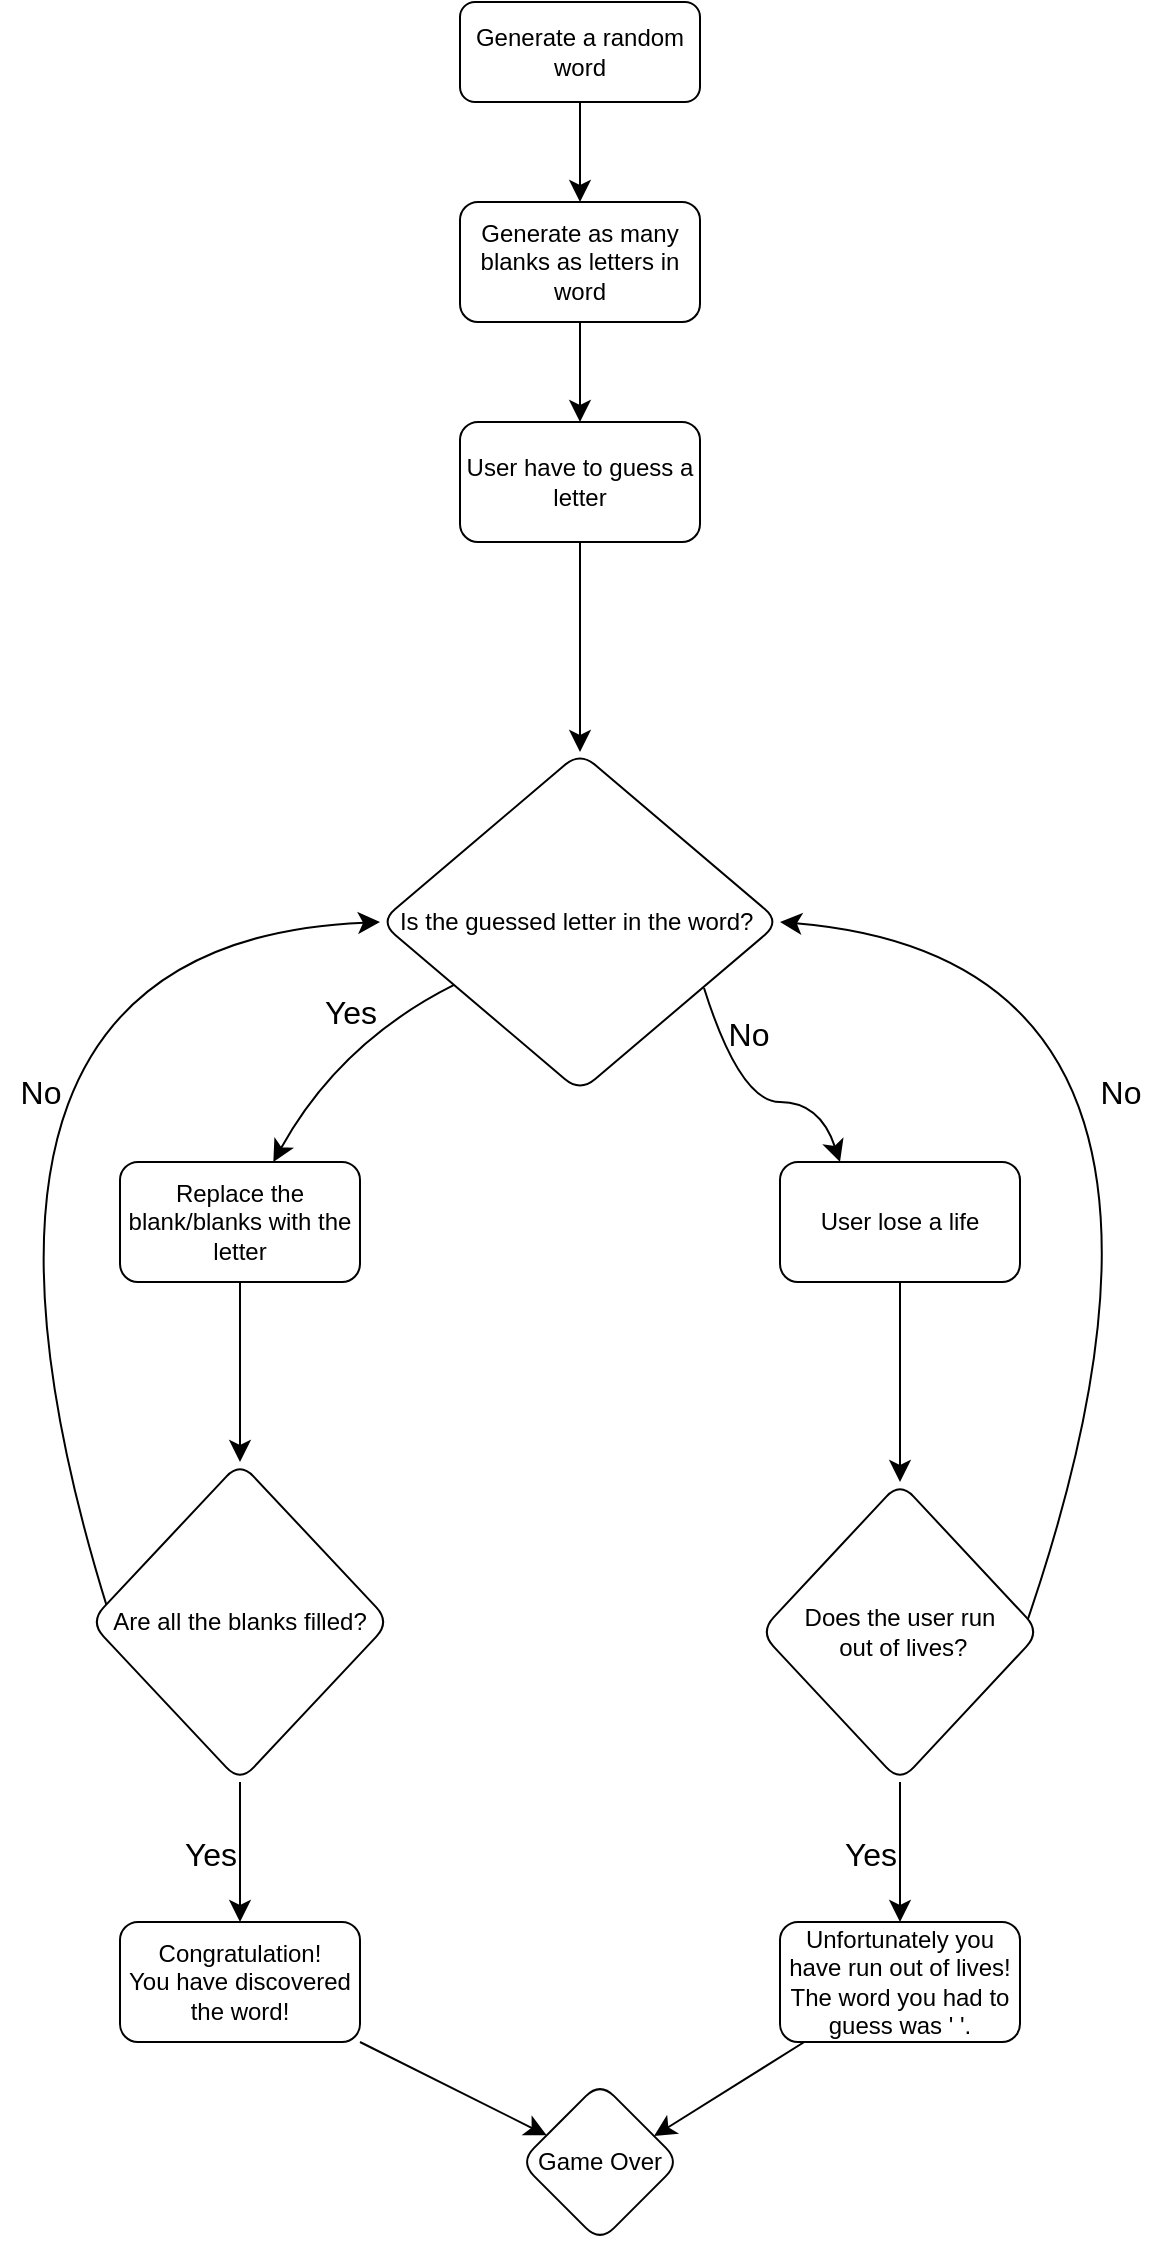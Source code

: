 <mxfile version="23.1.6" type="github">
  <diagram id="C5RBs43oDa-KdzZeNtuy" name="Page-1">
    <mxGraphModel dx="990" dy="502" grid="1" gridSize="10" guides="1" tooltips="1" connect="1" arrows="1" fold="1" page="1" pageScale="1" pageWidth="827" pageHeight="1169" math="0" shadow="0">
      <root>
        <mxCell id="WIyWlLk6GJQsqaUBKTNV-0" />
        <mxCell id="WIyWlLk6GJQsqaUBKTNV-1" parent="WIyWlLk6GJQsqaUBKTNV-0" />
        <mxCell id="s6uV9QeXuFk3Kz8Zfo_D-6" value="" style="edgeStyle=none;curved=1;rounded=0;orthogonalLoop=1;jettySize=auto;html=1;fontSize=12;startSize=8;endSize=8;" edge="1" parent="WIyWlLk6GJQsqaUBKTNV-1" source="WIyWlLk6GJQsqaUBKTNV-3" target="s6uV9QeXuFk3Kz8Zfo_D-5">
          <mxGeometry relative="1" as="geometry" />
        </mxCell>
        <mxCell id="WIyWlLk6GJQsqaUBKTNV-3" value="Generate a random word" style="rounded=1;whiteSpace=wrap;html=1;fontSize=12;glass=0;strokeWidth=1;shadow=0;" parent="WIyWlLk6GJQsqaUBKTNV-1" vertex="1">
          <mxGeometry x="330" y="40" width="120" height="50" as="geometry" />
        </mxCell>
        <mxCell id="s6uV9QeXuFk3Kz8Zfo_D-8" style="edgeStyle=none;curved=1;rounded=0;orthogonalLoop=1;jettySize=auto;html=1;fontSize=12;startSize=8;endSize=8;" edge="1" parent="WIyWlLk6GJQsqaUBKTNV-1" source="s6uV9QeXuFk3Kz8Zfo_D-5" target="s6uV9QeXuFk3Kz8Zfo_D-7">
          <mxGeometry relative="1" as="geometry" />
        </mxCell>
        <mxCell id="s6uV9QeXuFk3Kz8Zfo_D-5" value="Generate as many blanks as letters in word" style="whiteSpace=wrap;html=1;rounded=1;glass=0;strokeWidth=1;shadow=0;" vertex="1" parent="WIyWlLk6GJQsqaUBKTNV-1">
          <mxGeometry x="330" y="140" width="120" height="60" as="geometry" />
        </mxCell>
        <mxCell id="s6uV9QeXuFk3Kz8Zfo_D-11" value="" style="edgeStyle=none;curved=1;rounded=0;orthogonalLoop=1;jettySize=auto;html=1;fontSize=12;startSize=8;endSize=8;" edge="1" parent="WIyWlLk6GJQsqaUBKTNV-1" source="s6uV9QeXuFk3Kz8Zfo_D-7" target="s6uV9QeXuFk3Kz8Zfo_D-10">
          <mxGeometry relative="1" as="geometry" />
        </mxCell>
        <mxCell id="s6uV9QeXuFk3Kz8Zfo_D-7" value="User have to guess a letter" style="whiteSpace=wrap;html=1;rounded=1;glass=0;strokeWidth=1;shadow=0;" vertex="1" parent="WIyWlLk6GJQsqaUBKTNV-1">
          <mxGeometry x="330" y="250" width="120" height="60" as="geometry" />
        </mxCell>
        <mxCell id="s6uV9QeXuFk3Kz8Zfo_D-13" value="" style="edgeStyle=none;curved=1;rounded=0;orthogonalLoop=1;jettySize=auto;html=1;fontSize=12;startSize=8;endSize=8;" edge="1" parent="WIyWlLk6GJQsqaUBKTNV-1" source="s6uV9QeXuFk3Kz8Zfo_D-10" target="s6uV9QeXuFk3Kz8Zfo_D-12">
          <mxGeometry relative="1" as="geometry">
            <Array as="points">
              <mxPoint x="270" y="560" />
            </Array>
          </mxGeometry>
        </mxCell>
        <mxCell id="s6uV9QeXuFk3Kz8Zfo_D-19" value="" style="edgeStyle=none;curved=1;rounded=0;orthogonalLoop=1;jettySize=auto;html=1;fontSize=12;startSize=8;endSize=8;entryX=0.25;entryY=0;entryDx=0;entryDy=0;exitX=0.81;exitY=0.694;exitDx=0;exitDy=0;exitPerimeter=0;" edge="1" parent="WIyWlLk6GJQsqaUBKTNV-1" source="s6uV9QeXuFk3Kz8Zfo_D-10" target="s6uV9QeXuFk3Kz8Zfo_D-18">
          <mxGeometry relative="1" as="geometry">
            <Array as="points">
              <mxPoint x="470" y="590" />
              <mxPoint x="510" y="590" />
            </Array>
          </mxGeometry>
        </mxCell>
        <mxCell id="s6uV9QeXuFk3Kz8Zfo_D-10" value="Is the guessed letter in the word?&amp;nbsp;" style="rhombus;whiteSpace=wrap;html=1;rounded=1;glass=0;strokeWidth=1;shadow=0;" vertex="1" parent="WIyWlLk6GJQsqaUBKTNV-1">
          <mxGeometry x="290" y="415" width="200" height="170" as="geometry" />
        </mxCell>
        <mxCell id="s6uV9QeXuFk3Kz8Zfo_D-22" value="" style="edgeStyle=none;curved=1;rounded=0;orthogonalLoop=1;jettySize=auto;html=1;fontSize=12;startSize=8;endSize=8;" edge="1" parent="WIyWlLk6GJQsqaUBKTNV-1" source="s6uV9QeXuFk3Kz8Zfo_D-12" target="s6uV9QeXuFk3Kz8Zfo_D-21">
          <mxGeometry relative="1" as="geometry" />
        </mxCell>
        <mxCell id="s6uV9QeXuFk3Kz8Zfo_D-12" value="Replace the blank/blanks with the letter" style="whiteSpace=wrap;html=1;rounded=1;glass=0;strokeWidth=1;shadow=0;" vertex="1" parent="WIyWlLk6GJQsqaUBKTNV-1">
          <mxGeometry x="160" y="620" width="120" height="60" as="geometry" />
        </mxCell>
        <mxCell id="s6uV9QeXuFk3Kz8Zfo_D-14" value="Yes" style="text;html=1;align=center;verticalAlign=middle;resizable=0;points=[];autosize=1;strokeColor=none;fillColor=none;fontSize=16;" vertex="1" parent="WIyWlLk6GJQsqaUBKTNV-1">
          <mxGeometry x="250" y="530" width="50" height="30" as="geometry" />
        </mxCell>
        <mxCell id="s6uV9QeXuFk3Kz8Zfo_D-24" value="" style="edgeStyle=none;curved=1;rounded=0;orthogonalLoop=1;jettySize=auto;html=1;fontSize=12;startSize=8;endSize=8;" edge="1" parent="WIyWlLk6GJQsqaUBKTNV-1" source="s6uV9QeXuFk3Kz8Zfo_D-18" target="s6uV9QeXuFk3Kz8Zfo_D-23">
          <mxGeometry relative="1" as="geometry" />
        </mxCell>
        <mxCell id="s6uV9QeXuFk3Kz8Zfo_D-18" value="User lose a life" style="whiteSpace=wrap;html=1;rounded=1;glass=0;strokeWidth=1;shadow=0;" vertex="1" parent="WIyWlLk6GJQsqaUBKTNV-1">
          <mxGeometry x="490" y="620" width="120" height="60" as="geometry" />
        </mxCell>
        <mxCell id="s6uV9QeXuFk3Kz8Zfo_D-20" value="No" style="text;html=1;align=center;verticalAlign=middle;resizable=0;points=[];autosize=1;strokeColor=none;fillColor=none;fontSize=16;" vertex="1" parent="WIyWlLk6GJQsqaUBKTNV-1">
          <mxGeometry x="454" y="541" width="40" height="30" as="geometry" />
        </mxCell>
        <mxCell id="s6uV9QeXuFk3Kz8Zfo_D-27" style="edgeStyle=none;curved=1;rounded=0;orthogonalLoop=1;jettySize=auto;html=1;entryX=0;entryY=0.5;entryDx=0;entryDy=0;fontSize=12;startSize=8;endSize=8;exitX=0.06;exitY=0.463;exitDx=0;exitDy=0;exitPerimeter=0;" edge="1" parent="WIyWlLk6GJQsqaUBKTNV-1" source="s6uV9QeXuFk3Kz8Zfo_D-21" target="s6uV9QeXuFk3Kz8Zfo_D-10">
          <mxGeometry relative="1" as="geometry">
            <mxPoint x="150" y="850" as="sourcePoint" />
            <Array as="points">
              <mxPoint x="50" y="510" />
            </Array>
          </mxGeometry>
        </mxCell>
        <mxCell id="s6uV9QeXuFk3Kz8Zfo_D-31" value="" style="edgeStyle=none;curved=1;rounded=0;orthogonalLoop=1;jettySize=auto;html=1;fontSize=12;startSize=8;endSize=8;" edge="1" parent="WIyWlLk6GJQsqaUBKTNV-1" source="s6uV9QeXuFk3Kz8Zfo_D-21" target="s6uV9QeXuFk3Kz8Zfo_D-30">
          <mxGeometry relative="1" as="geometry" />
        </mxCell>
        <mxCell id="s6uV9QeXuFk3Kz8Zfo_D-21" value="Are all the blanks filled?" style="rhombus;whiteSpace=wrap;html=1;rounded=1;glass=0;strokeWidth=1;shadow=0;" vertex="1" parent="WIyWlLk6GJQsqaUBKTNV-1">
          <mxGeometry x="145" y="770" width="150" height="160" as="geometry" />
        </mxCell>
        <mxCell id="s6uV9QeXuFk3Kz8Zfo_D-25" style="edgeStyle=none;curved=1;rounded=0;orthogonalLoop=1;jettySize=auto;html=1;entryX=1;entryY=0.5;entryDx=0;entryDy=0;fontSize=12;startSize=8;endSize=8;" edge="1" parent="WIyWlLk6GJQsqaUBKTNV-1" target="s6uV9QeXuFk3Kz8Zfo_D-10">
          <mxGeometry relative="1" as="geometry">
            <mxPoint x="610" y="860" as="sourcePoint" />
            <Array as="points">
              <mxPoint x="730" y="520" />
            </Array>
          </mxGeometry>
        </mxCell>
        <mxCell id="s6uV9QeXuFk3Kz8Zfo_D-34" value="" style="edgeStyle=none;curved=1;rounded=0;orthogonalLoop=1;jettySize=auto;html=1;fontSize=12;startSize=8;endSize=8;" edge="1" parent="WIyWlLk6GJQsqaUBKTNV-1" source="s6uV9QeXuFk3Kz8Zfo_D-23" target="s6uV9QeXuFk3Kz8Zfo_D-33">
          <mxGeometry relative="1" as="geometry" />
        </mxCell>
        <mxCell id="s6uV9QeXuFk3Kz8Zfo_D-23" value="Does the user run&lt;br&gt;&amp;nbsp;out of lives?" style="rhombus;whiteSpace=wrap;html=1;rounded=1;glass=0;strokeWidth=1;shadow=0;" vertex="1" parent="WIyWlLk6GJQsqaUBKTNV-1">
          <mxGeometry x="480" y="780" width="140" height="150" as="geometry" />
        </mxCell>
        <mxCell id="s6uV9QeXuFk3Kz8Zfo_D-26" value="No" style="text;html=1;align=center;verticalAlign=middle;resizable=0;points=[];autosize=1;strokeColor=none;fillColor=none;fontSize=16;" vertex="1" parent="WIyWlLk6GJQsqaUBKTNV-1">
          <mxGeometry x="640" y="570" width="40" height="30" as="geometry" />
        </mxCell>
        <mxCell id="s6uV9QeXuFk3Kz8Zfo_D-28" value="No" style="text;html=1;align=center;verticalAlign=middle;resizable=0;points=[];autosize=1;strokeColor=none;fillColor=none;fontSize=16;" vertex="1" parent="WIyWlLk6GJQsqaUBKTNV-1">
          <mxGeometry x="100" y="570" width="40" height="30" as="geometry" />
        </mxCell>
        <mxCell id="s6uV9QeXuFk3Kz8Zfo_D-39" value="" style="edgeStyle=none;curved=1;rounded=0;orthogonalLoop=1;jettySize=auto;html=1;fontSize=12;startSize=8;endSize=8;" edge="1" parent="WIyWlLk6GJQsqaUBKTNV-1" source="s6uV9QeXuFk3Kz8Zfo_D-30" target="s6uV9QeXuFk3Kz8Zfo_D-38">
          <mxGeometry relative="1" as="geometry" />
        </mxCell>
        <mxCell id="s6uV9QeXuFk3Kz8Zfo_D-30" value="Congratulation!&lt;br&gt;You have discovered the word!" style="whiteSpace=wrap;html=1;rounded=1;glass=0;strokeWidth=1;shadow=0;" vertex="1" parent="WIyWlLk6GJQsqaUBKTNV-1">
          <mxGeometry x="160" y="1000" width="120" height="60" as="geometry" />
        </mxCell>
        <mxCell id="s6uV9QeXuFk3Kz8Zfo_D-41" value="" style="edgeStyle=none;curved=1;rounded=0;orthogonalLoop=1;jettySize=auto;html=1;fontSize=12;startSize=8;endSize=8;entryX=0.838;entryY=0.338;entryDx=0;entryDy=0;entryPerimeter=0;" edge="1" parent="WIyWlLk6GJQsqaUBKTNV-1" source="s6uV9QeXuFk3Kz8Zfo_D-33" target="s6uV9QeXuFk3Kz8Zfo_D-38">
          <mxGeometry relative="1" as="geometry">
            <mxPoint x="424" y="1100" as="targetPoint" />
          </mxGeometry>
        </mxCell>
        <mxCell id="s6uV9QeXuFk3Kz8Zfo_D-33" value="Unfortunately you have run out of lives!&lt;br&gt;The word you had to guess was &#39; &#39;." style="whiteSpace=wrap;html=1;rounded=1;glass=0;strokeWidth=1;shadow=0;" vertex="1" parent="WIyWlLk6GJQsqaUBKTNV-1">
          <mxGeometry x="490" y="1000" width="120" height="60" as="geometry" />
        </mxCell>
        <mxCell id="s6uV9QeXuFk3Kz8Zfo_D-35" value="Yes" style="text;html=1;align=center;verticalAlign=middle;resizable=0;points=[];autosize=1;strokeColor=none;fillColor=none;fontSize=16;" vertex="1" parent="WIyWlLk6GJQsqaUBKTNV-1">
          <mxGeometry x="180" y="951" width="50" height="30" as="geometry" />
        </mxCell>
        <mxCell id="s6uV9QeXuFk3Kz8Zfo_D-36" value="Yes" style="text;html=1;align=center;verticalAlign=middle;resizable=0;points=[];autosize=1;strokeColor=none;fillColor=none;fontSize=16;" vertex="1" parent="WIyWlLk6GJQsqaUBKTNV-1">
          <mxGeometry x="510" y="951" width="50" height="30" as="geometry" />
        </mxCell>
        <mxCell id="s6uV9QeXuFk3Kz8Zfo_D-38" value="Game Over" style="rhombus;whiteSpace=wrap;html=1;rounded=1;glass=0;strokeWidth=1;shadow=0;" vertex="1" parent="WIyWlLk6GJQsqaUBKTNV-1">
          <mxGeometry x="360" y="1080" width="80" height="80" as="geometry" />
        </mxCell>
      </root>
    </mxGraphModel>
  </diagram>
</mxfile>
